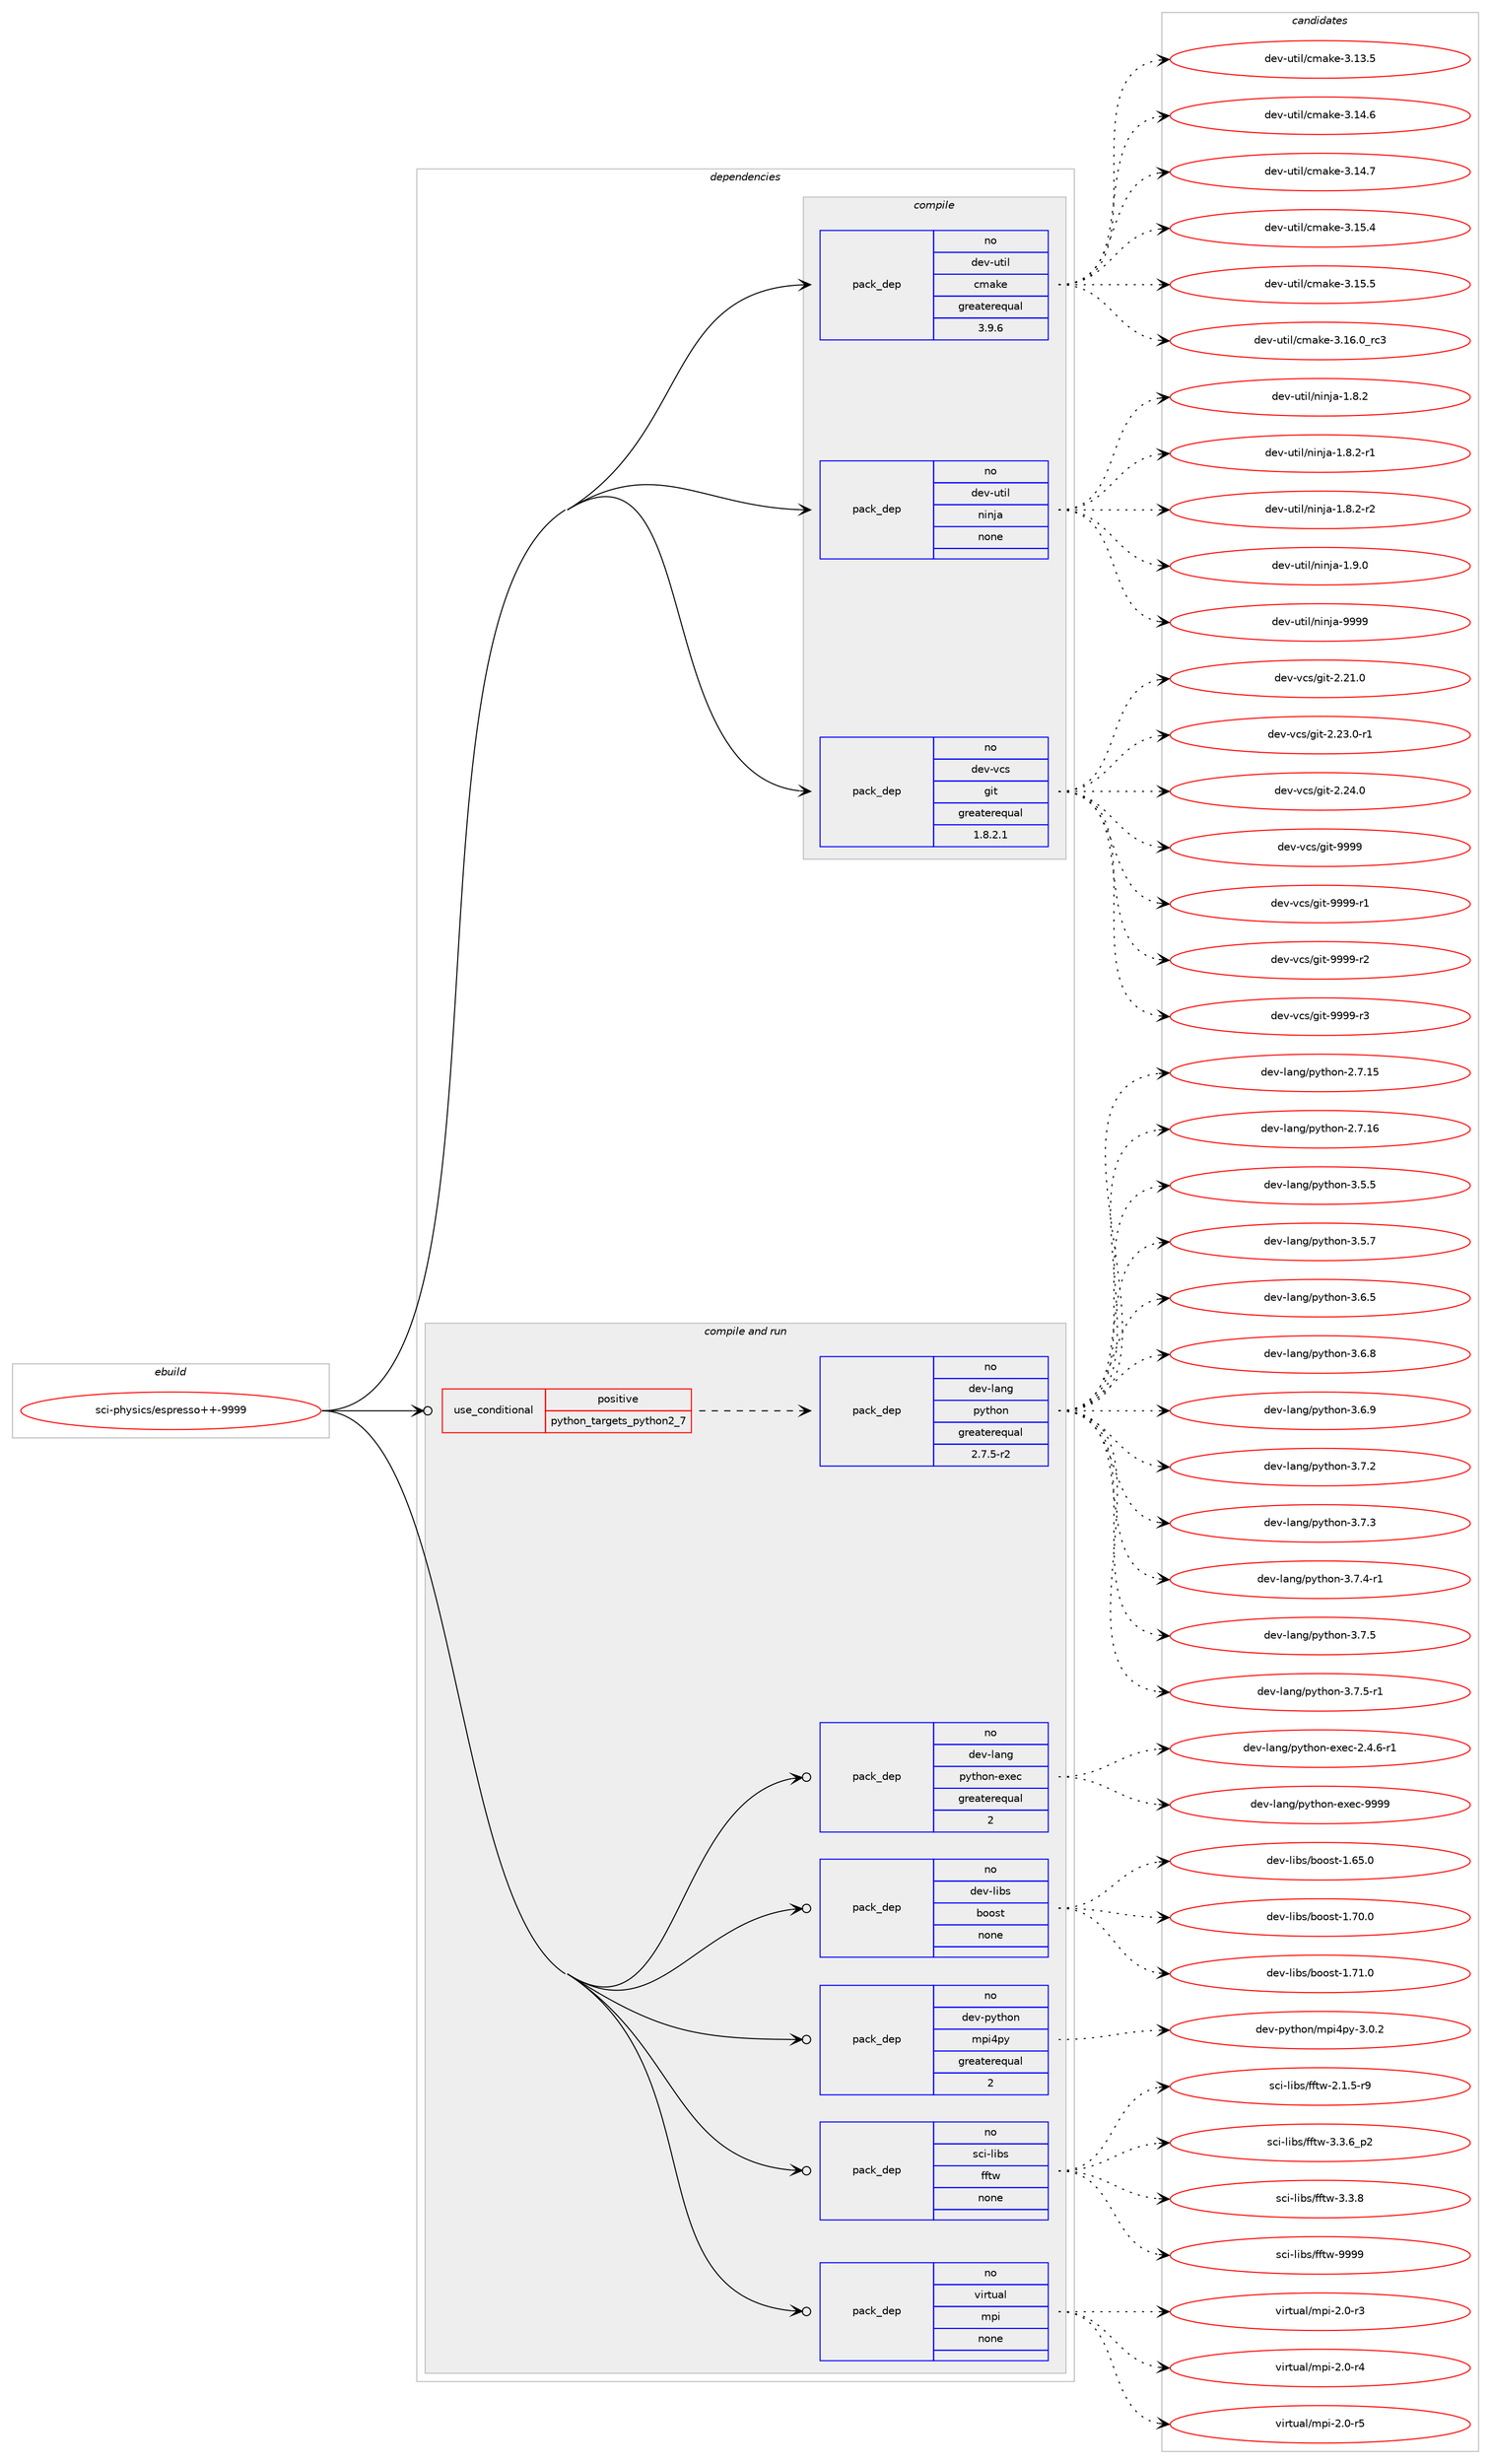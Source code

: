 digraph prolog {

# *************
# Graph options
# *************

newrank=true;
concentrate=true;
compound=true;
graph [rankdir=LR,fontname=Helvetica,fontsize=10,ranksep=1.5];#, ranksep=2.5, nodesep=0.2];
edge  [arrowhead=vee];
node  [fontname=Helvetica,fontsize=10];

# **********
# The ebuild
# **********

subgraph cluster_leftcol {
color=gray;
rank=same;
label=<<i>ebuild</i>>;
id [label="sci-physics/espresso++-9999", color=red, width=4, href="../sci-physics/espresso++-9999.svg"];
}

# ****************
# The dependencies
# ****************

subgraph cluster_midcol {
color=gray;
label=<<i>dependencies</i>>;
subgraph cluster_compile {
fillcolor="#eeeeee";
style=filled;
label=<<i>compile</i>>;
subgraph pack638394 {
dependency863148 [label=<<TABLE BORDER="0" CELLBORDER="1" CELLSPACING="0" CELLPADDING="4" WIDTH="220"><TR><TD ROWSPAN="6" CELLPADDING="30">pack_dep</TD></TR><TR><TD WIDTH="110">no</TD></TR><TR><TD>dev-util</TD></TR><TR><TD>cmake</TD></TR><TR><TD>greaterequal</TD></TR><TR><TD>3.9.6</TD></TR></TABLE>>, shape=none, color=blue];
}
id:e -> dependency863148:w [weight=20,style="solid",arrowhead="vee"];
subgraph pack638395 {
dependency863149 [label=<<TABLE BORDER="0" CELLBORDER="1" CELLSPACING="0" CELLPADDING="4" WIDTH="220"><TR><TD ROWSPAN="6" CELLPADDING="30">pack_dep</TD></TR><TR><TD WIDTH="110">no</TD></TR><TR><TD>dev-util</TD></TR><TR><TD>ninja</TD></TR><TR><TD>none</TD></TR><TR><TD></TD></TR></TABLE>>, shape=none, color=blue];
}
id:e -> dependency863149:w [weight=20,style="solid",arrowhead="vee"];
subgraph pack638396 {
dependency863150 [label=<<TABLE BORDER="0" CELLBORDER="1" CELLSPACING="0" CELLPADDING="4" WIDTH="220"><TR><TD ROWSPAN="6" CELLPADDING="30">pack_dep</TD></TR><TR><TD WIDTH="110">no</TD></TR><TR><TD>dev-vcs</TD></TR><TR><TD>git</TD></TR><TR><TD>greaterequal</TD></TR><TR><TD>1.8.2.1</TD></TR></TABLE>>, shape=none, color=blue];
}
id:e -> dependency863150:w [weight=20,style="solid",arrowhead="vee"];
}
subgraph cluster_compileandrun {
fillcolor="#eeeeee";
style=filled;
label=<<i>compile and run</i>>;
subgraph cond209492 {
dependency863151 [label=<<TABLE BORDER="0" CELLBORDER="1" CELLSPACING="0" CELLPADDING="4"><TR><TD ROWSPAN="3" CELLPADDING="10">use_conditional</TD></TR><TR><TD>positive</TD></TR><TR><TD>python_targets_python2_7</TD></TR></TABLE>>, shape=none, color=red];
subgraph pack638397 {
dependency863152 [label=<<TABLE BORDER="0" CELLBORDER="1" CELLSPACING="0" CELLPADDING="4" WIDTH="220"><TR><TD ROWSPAN="6" CELLPADDING="30">pack_dep</TD></TR><TR><TD WIDTH="110">no</TD></TR><TR><TD>dev-lang</TD></TR><TR><TD>python</TD></TR><TR><TD>greaterequal</TD></TR><TR><TD>2.7.5-r2</TD></TR></TABLE>>, shape=none, color=blue];
}
dependency863151:e -> dependency863152:w [weight=20,style="dashed",arrowhead="vee"];
}
id:e -> dependency863151:w [weight=20,style="solid",arrowhead="odotvee"];
subgraph pack638398 {
dependency863153 [label=<<TABLE BORDER="0" CELLBORDER="1" CELLSPACING="0" CELLPADDING="4" WIDTH="220"><TR><TD ROWSPAN="6" CELLPADDING="30">pack_dep</TD></TR><TR><TD WIDTH="110">no</TD></TR><TR><TD>dev-lang</TD></TR><TR><TD>python-exec</TD></TR><TR><TD>greaterequal</TD></TR><TR><TD>2</TD></TR></TABLE>>, shape=none, color=blue];
}
id:e -> dependency863153:w [weight=20,style="solid",arrowhead="odotvee"];
subgraph pack638399 {
dependency863154 [label=<<TABLE BORDER="0" CELLBORDER="1" CELLSPACING="0" CELLPADDING="4" WIDTH="220"><TR><TD ROWSPAN="6" CELLPADDING="30">pack_dep</TD></TR><TR><TD WIDTH="110">no</TD></TR><TR><TD>dev-libs</TD></TR><TR><TD>boost</TD></TR><TR><TD>none</TD></TR><TR><TD></TD></TR></TABLE>>, shape=none, color=blue];
}
id:e -> dependency863154:w [weight=20,style="solid",arrowhead="odotvee"];
subgraph pack638400 {
dependency863155 [label=<<TABLE BORDER="0" CELLBORDER="1" CELLSPACING="0" CELLPADDING="4" WIDTH="220"><TR><TD ROWSPAN="6" CELLPADDING="30">pack_dep</TD></TR><TR><TD WIDTH="110">no</TD></TR><TR><TD>dev-python</TD></TR><TR><TD>mpi4py</TD></TR><TR><TD>greaterequal</TD></TR><TR><TD>2</TD></TR></TABLE>>, shape=none, color=blue];
}
id:e -> dependency863155:w [weight=20,style="solid",arrowhead="odotvee"];
subgraph pack638401 {
dependency863156 [label=<<TABLE BORDER="0" CELLBORDER="1" CELLSPACING="0" CELLPADDING="4" WIDTH="220"><TR><TD ROWSPAN="6" CELLPADDING="30">pack_dep</TD></TR><TR><TD WIDTH="110">no</TD></TR><TR><TD>sci-libs</TD></TR><TR><TD>fftw</TD></TR><TR><TD>none</TD></TR><TR><TD></TD></TR></TABLE>>, shape=none, color=blue];
}
id:e -> dependency863156:w [weight=20,style="solid",arrowhead="odotvee"];
subgraph pack638402 {
dependency863157 [label=<<TABLE BORDER="0" CELLBORDER="1" CELLSPACING="0" CELLPADDING="4" WIDTH="220"><TR><TD ROWSPAN="6" CELLPADDING="30">pack_dep</TD></TR><TR><TD WIDTH="110">no</TD></TR><TR><TD>virtual</TD></TR><TR><TD>mpi</TD></TR><TR><TD>none</TD></TR><TR><TD></TD></TR></TABLE>>, shape=none, color=blue];
}
id:e -> dependency863157:w [weight=20,style="solid",arrowhead="odotvee"];
}
subgraph cluster_run {
fillcolor="#eeeeee";
style=filled;
label=<<i>run</i>>;
}
}

# **************
# The candidates
# **************

subgraph cluster_choices {
rank=same;
color=gray;
label=<<i>candidates</i>>;

subgraph choice638394 {
color=black;
nodesep=1;
choice1001011184511711610510847991099710710145514649514653 [label="dev-util/cmake-3.13.5", color=red, width=4,href="../dev-util/cmake-3.13.5.svg"];
choice1001011184511711610510847991099710710145514649524654 [label="dev-util/cmake-3.14.6", color=red, width=4,href="../dev-util/cmake-3.14.6.svg"];
choice1001011184511711610510847991099710710145514649524655 [label="dev-util/cmake-3.14.7", color=red, width=4,href="../dev-util/cmake-3.14.7.svg"];
choice1001011184511711610510847991099710710145514649534652 [label="dev-util/cmake-3.15.4", color=red, width=4,href="../dev-util/cmake-3.15.4.svg"];
choice1001011184511711610510847991099710710145514649534653 [label="dev-util/cmake-3.15.5", color=red, width=4,href="../dev-util/cmake-3.15.5.svg"];
choice1001011184511711610510847991099710710145514649544648951149951 [label="dev-util/cmake-3.16.0_rc3", color=red, width=4,href="../dev-util/cmake-3.16.0_rc3.svg"];
dependency863148:e -> choice1001011184511711610510847991099710710145514649514653:w [style=dotted,weight="100"];
dependency863148:e -> choice1001011184511711610510847991099710710145514649524654:w [style=dotted,weight="100"];
dependency863148:e -> choice1001011184511711610510847991099710710145514649524655:w [style=dotted,weight="100"];
dependency863148:e -> choice1001011184511711610510847991099710710145514649534652:w [style=dotted,weight="100"];
dependency863148:e -> choice1001011184511711610510847991099710710145514649534653:w [style=dotted,weight="100"];
dependency863148:e -> choice1001011184511711610510847991099710710145514649544648951149951:w [style=dotted,weight="100"];
}
subgraph choice638395 {
color=black;
nodesep=1;
choice100101118451171161051084711010511010697454946564650 [label="dev-util/ninja-1.8.2", color=red, width=4,href="../dev-util/ninja-1.8.2.svg"];
choice1001011184511711610510847110105110106974549465646504511449 [label="dev-util/ninja-1.8.2-r1", color=red, width=4,href="../dev-util/ninja-1.8.2-r1.svg"];
choice1001011184511711610510847110105110106974549465646504511450 [label="dev-util/ninja-1.8.2-r2", color=red, width=4,href="../dev-util/ninja-1.8.2-r2.svg"];
choice100101118451171161051084711010511010697454946574648 [label="dev-util/ninja-1.9.0", color=red, width=4,href="../dev-util/ninja-1.9.0.svg"];
choice1001011184511711610510847110105110106974557575757 [label="dev-util/ninja-9999", color=red, width=4,href="../dev-util/ninja-9999.svg"];
dependency863149:e -> choice100101118451171161051084711010511010697454946564650:w [style=dotted,weight="100"];
dependency863149:e -> choice1001011184511711610510847110105110106974549465646504511449:w [style=dotted,weight="100"];
dependency863149:e -> choice1001011184511711610510847110105110106974549465646504511450:w [style=dotted,weight="100"];
dependency863149:e -> choice100101118451171161051084711010511010697454946574648:w [style=dotted,weight="100"];
dependency863149:e -> choice1001011184511711610510847110105110106974557575757:w [style=dotted,weight="100"];
}
subgraph choice638396 {
color=black;
nodesep=1;
choice10010111845118991154710310511645504650494648 [label="dev-vcs/git-2.21.0", color=red, width=4,href="../dev-vcs/git-2.21.0.svg"];
choice100101118451189911547103105116455046505146484511449 [label="dev-vcs/git-2.23.0-r1", color=red, width=4,href="../dev-vcs/git-2.23.0-r1.svg"];
choice10010111845118991154710310511645504650524648 [label="dev-vcs/git-2.24.0", color=red, width=4,href="../dev-vcs/git-2.24.0.svg"];
choice1001011184511899115471031051164557575757 [label="dev-vcs/git-9999", color=red, width=4,href="../dev-vcs/git-9999.svg"];
choice10010111845118991154710310511645575757574511449 [label="dev-vcs/git-9999-r1", color=red, width=4,href="../dev-vcs/git-9999-r1.svg"];
choice10010111845118991154710310511645575757574511450 [label="dev-vcs/git-9999-r2", color=red, width=4,href="../dev-vcs/git-9999-r2.svg"];
choice10010111845118991154710310511645575757574511451 [label="dev-vcs/git-9999-r3", color=red, width=4,href="../dev-vcs/git-9999-r3.svg"];
dependency863150:e -> choice10010111845118991154710310511645504650494648:w [style=dotted,weight="100"];
dependency863150:e -> choice100101118451189911547103105116455046505146484511449:w [style=dotted,weight="100"];
dependency863150:e -> choice10010111845118991154710310511645504650524648:w [style=dotted,weight="100"];
dependency863150:e -> choice1001011184511899115471031051164557575757:w [style=dotted,weight="100"];
dependency863150:e -> choice10010111845118991154710310511645575757574511449:w [style=dotted,weight="100"];
dependency863150:e -> choice10010111845118991154710310511645575757574511450:w [style=dotted,weight="100"];
dependency863150:e -> choice10010111845118991154710310511645575757574511451:w [style=dotted,weight="100"];
}
subgraph choice638397 {
color=black;
nodesep=1;
choice10010111845108971101034711212111610411111045504655464953 [label="dev-lang/python-2.7.15", color=red, width=4,href="../dev-lang/python-2.7.15.svg"];
choice10010111845108971101034711212111610411111045504655464954 [label="dev-lang/python-2.7.16", color=red, width=4,href="../dev-lang/python-2.7.16.svg"];
choice100101118451089711010347112121116104111110455146534653 [label="dev-lang/python-3.5.5", color=red, width=4,href="../dev-lang/python-3.5.5.svg"];
choice100101118451089711010347112121116104111110455146534655 [label="dev-lang/python-3.5.7", color=red, width=4,href="../dev-lang/python-3.5.7.svg"];
choice100101118451089711010347112121116104111110455146544653 [label="dev-lang/python-3.6.5", color=red, width=4,href="../dev-lang/python-3.6.5.svg"];
choice100101118451089711010347112121116104111110455146544656 [label="dev-lang/python-3.6.8", color=red, width=4,href="../dev-lang/python-3.6.8.svg"];
choice100101118451089711010347112121116104111110455146544657 [label="dev-lang/python-3.6.9", color=red, width=4,href="../dev-lang/python-3.6.9.svg"];
choice100101118451089711010347112121116104111110455146554650 [label="dev-lang/python-3.7.2", color=red, width=4,href="../dev-lang/python-3.7.2.svg"];
choice100101118451089711010347112121116104111110455146554651 [label="dev-lang/python-3.7.3", color=red, width=4,href="../dev-lang/python-3.7.3.svg"];
choice1001011184510897110103471121211161041111104551465546524511449 [label="dev-lang/python-3.7.4-r1", color=red, width=4,href="../dev-lang/python-3.7.4-r1.svg"];
choice100101118451089711010347112121116104111110455146554653 [label="dev-lang/python-3.7.5", color=red, width=4,href="../dev-lang/python-3.7.5.svg"];
choice1001011184510897110103471121211161041111104551465546534511449 [label="dev-lang/python-3.7.5-r1", color=red, width=4,href="../dev-lang/python-3.7.5-r1.svg"];
dependency863152:e -> choice10010111845108971101034711212111610411111045504655464953:w [style=dotted,weight="100"];
dependency863152:e -> choice10010111845108971101034711212111610411111045504655464954:w [style=dotted,weight="100"];
dependency863152:e -> choice100101118451089711010347112121116104111110455146534653:w [style=dotted,weight="100"];
dependency863152:e -> choice100101118451089711010347112121116104111110455146534655:w [style=dotted,weight="100"];
dependency863152:e -> choice100101118451089711010347112121116104111110455146544653:w [style=dotted,weight="100"];
dependency863152:e -> choice100101118451089711010347112121116104111110455146544656:w [style=dotted,weight="100"];
dependency863152:e -> choice100101118451089711010347112121116104111110455146544657:w [style=dotted,weight="100"];
dependency863152:e -> choice100101118451089711010347112121116104111110455146554650:w [style=dotted,weight="100"];
dependency863152:e -> choice100101118451089711010347112121116104111110455146554651:w [style=dotted,weight="100"];
dependency863152:e -> choice1001011184510897110103471121211161041111104551465546524511449:w [style=dotted,weight="100"];
dependency863152:e -> choice100101118451089711010347112121116104111110455146554653:w [style=dotted,weight="100"];
dependency863152:e -> choice1001011184510897110103471121211161041111104551465546534511449:w [style=dotted,weight="100"];
}
subgraph choice638398 {
color=black;
nodesep=1;
choice10010111845108971101034711212111610411111045101120101994550465246544511449 [label="dev-lang/python-exec-2.4.6-r1", color=red, width=4,href="../dev-lang/python-exec-2.4.6-r1.svg"];
choice10010111845108971101034711212111610411111045101120101994557575757 [label="dev-lang/python-exec-9999", color=red, width=4,href="../dev-lang/python-exec-9999.svg"];
dependency863153:e -> choice10010111845108971101034711212111610411111045101120101994550465246544511449:w [style=dotted,weight="100"];
dependency863153:e -> choice10010111845108971101034711212111610411111045101120101994557575757:w [style=dotted,weight="100"];
}
subgraph choice638399 {
color=black;
nodesep=1;
choice1001011184510810598115479811111111511645494654534648 [label="dev-libs/boost-1.65.0", color=red, width=4,href="../dev-libs/boost-1.65.0.svg"];
choice1001011184510810598115479811111111511645494655484648 [label="dev-libs/boost-1.70.0", color=red, width=4,href="../dev-libs/boost-1.70.0.svg"];
choice1001011184510810598115479811111111511645494655494648 [label="dev-libs/boost-1.71.0", color=red, width=4,href="../dev-libs/boost-1.71.0.svg"];
dependency863154:e -> choice1001011184510810598115479811111111511645494654534648:w [style=dotted,weight="100"];
dependency863154:e -> choice1001011184510810598115479811111111511645494655484648:w [style=dotted,weight="100"];
dependency863154:e -> choice1001011184510810598115479811111111511645494655494648:w [style=dotted,weight="100"];
}
subgraph choice638400 {
color=black;
nodesep=1;
choice100101118451121211161041111104710911210552112121455146484650 [label="dev-python/mpi4py-3.0.2", color=red, width=4,href="../dev-python/mpi4py-3.0.2.svg"];
dependency863155:e -> choice100101118451121211161041111104710911210552112121455146484650:w [style=dotted,weight="100"];
}
subgraph choice638401 {
color=black;
nodesep=1;
choice115991054510810598115471021021161194550464946534511457 [label="sci-libs/fftw-2.1.5-r9", color=red, width=4,href="../sci-libs/fftw-2.1.5-r9.svg"];
choice115991054510810598115471021021161194551465146549511250 [label="sci-libs/fftw-3.3.6_p2", color=red, width=4,href="../sci-libs/fftw-3.3.6_p2.svg"];
choice11599105451081059811547102102116119455146514656 [label="sci-libs/fftw-3.3.8", color=red, width=4,href="../sci-libs/fftw-3.3.8.svg"];
choice115991054510810598115471021021161194557575757 [label="sci-libs/fftw-9999", color=red, width=4,href="../sci-libs/fftw-9999.svg"];
dependency863156:e -> choice115991054510810598115471021021161194550464946534511457:w [style=dotted,weight="100"];
dependency863156:e -> choice115991054510810598115471021021161194551465146549511250:w [style=dotted,weight="100"];
dependency863156:e -> choice11599105451081059811547102102116119455146514656:w [style=dotted,weight="100"];
dependency863156:e -> choice115991054510810598115471021021161194557575757:w [style=dotted,weight="100"];
}
subgraph choice638402 {
color=black;
nodesep=1;
choice1181051141161179710847109112105455046484511451 [label="virtual/mpi-2.0-r3", color=red, width=4,href="../virtual/mpi-2.0-r3.svg"];
choice1181051141161179710847109112105455046484511452 [label="virtual/mpi-2.0-r4", color=red, width=4,href="../virtual/mpi-2.0-r4.svg"];
choice1181051141161179710847109112105455046484511453 [label="virtual/mpi-2.0-r5", color=red, width=4,href="../virtual/mpi-2.0-r5.svg"];
dependency863157:e -> choice1181051141161179710847109112105455046484511451:w [style=dotted,weight="100"];
dependency863157:e -> choice1181051141161179710847109112105455046484511452:w [style=dotted,weight="100"];
dependency863157:e -> choice1181051141161179710847109112105455046484511453:w [style=dotted,weight="100"];
}
}

}
